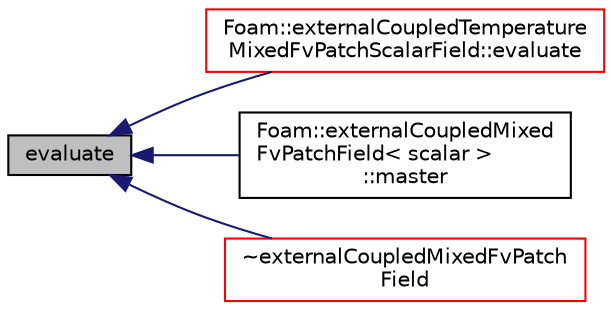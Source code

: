 digraph "evaluate"
{
  bgcolor="transparent";
  edge [fontname="Helvetica",fontsize="10",labelfontname="Helvetica",labelfontsize="10"];
  node [fontname="Helvetica",fontsize="10",shape=record];
  rankdir="LR";
  Node1 [label="evaluate",height=0.2,width=0.4,color="black", fillcolor="grey75", style="filled", fontcolor="black"];
  Node1 -> Node2 [dir="back",color="midnightblue",fontsize="10",style="solid",fontname="Helvetica"];
  Node2 [label="Foam::externalCoupledTemperature\lMixedFvPatchScalarField::evaluate",height=0.2,width=0.4,color="red",URL="$a00710.html#a3b59c070ab0408e3bbb21927540159f4",tooltip="Evaluate the patch field. "];
  Node1 -> Node3 [dir="back",color="midnightblue",fontsize="10",style="solid",fontname="Helvetica"];
  Node3 [label="Foam::externalCoupledMixed\lFvPatchField\< scalar \>\l::master",height=0.2,width=0.4,color="black",URL="$a00709.html#acbb56eb86c534007b550d9d2d8478f66",tooltip="Return the master flag. "];
  Node1 -> Node4 [dir="back",color="midnightblue",fontsize="10",style="solid",fontname="Helvetica"];
  Node4 [label="~externalCoupledMixedFvPatch\lField",height=0.2,width=0.4,color="red",URL="$a00709.html#a0fb57214a16e74f6f295fd36f95ad107",tooltip="Destructor. "];
}
